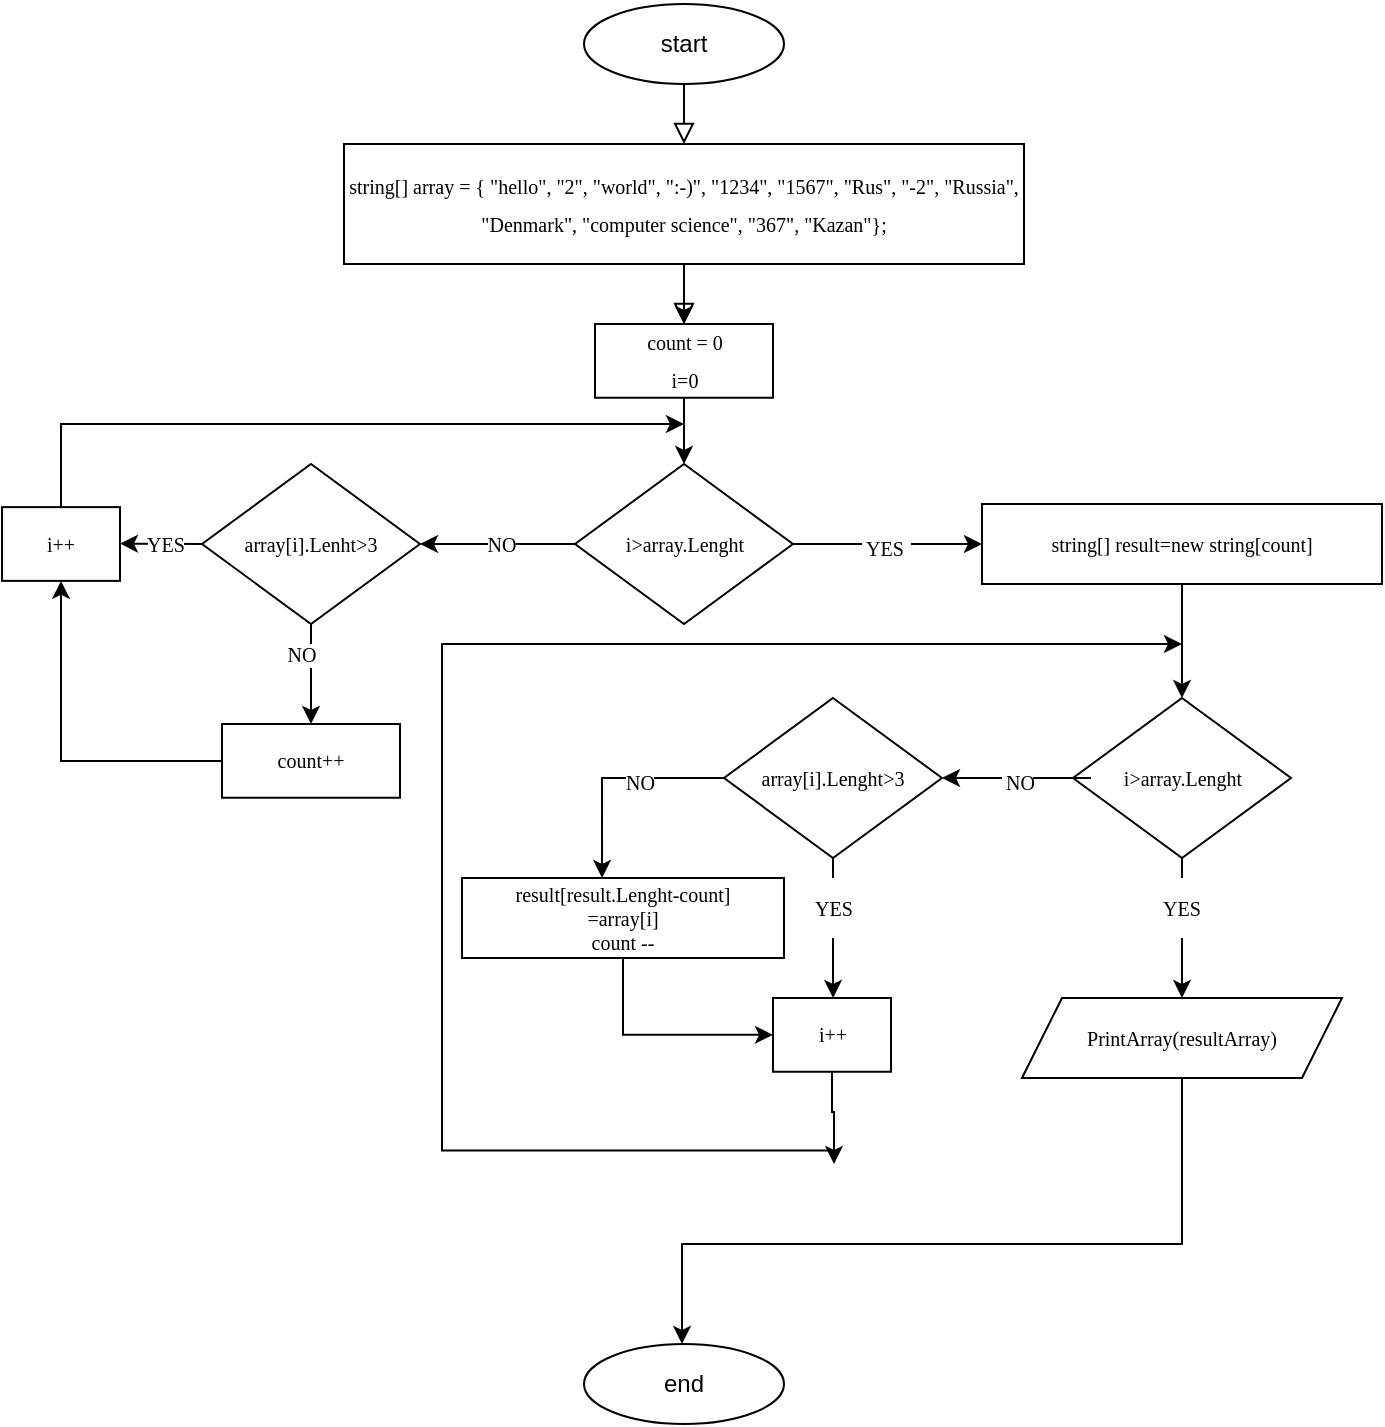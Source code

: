 <mxfile version="20.6.2" type="device"><diagram id="C5RBs43oDa-KdzZeNtuy" name="Page-1"><mxGraphModel dx="2044" dy="1034" grid="1" gridSize="10" guides="1" tooltips="1" connect="1" arrows="1" fold="1" page="1" pageScale="1" pageWidth="827" pageHeight="1169" math="0" shadow="0"><root><mxCell id="WIyWlLk6GJQsqaUBKTNV-0"/><mxCell id="WIyWlLk6GJQsqaUBKTNV-1" parent="WIyWlLk6GJQsqaUBKTNV-0"/><mxCell id="WIyWlLk6GJQsqaUBKTNV-2" value="" style="rounded=0;html=1;jettySize=auto;orthogonalLoop=1;fontSize=11;endArrow=block;endFill=0;endSize=8;strokeWidth=1;shadow=0;labelBackgroundColor=none;edgeStyle=orthogonalEdgeStyle;exitX=0.5;exitY=1;exitDx=0;exitDy=0;" parent="WIyWlLk6GJQsqaUBKTNV-1" source="valqQN0q5Vhl4g9T8nOZ-1" target="valqQN0q5Vhl4g9T8nOZ-4" edge="1"><mxGeometry relative="1" as="geometry"><mxPoint x="401" y="90" as="sourcePoint"/><mxPoint x="401" y="70" as="targetPoint"/><Array as="points"><mxPoint x="401" y="80"/><mxPoint x="401" y="80"/></Array></mxGeometry></mxCell><mxCell id="valqQN0q5Vhl4g9T8nOZ-1" value="&lt;div style=&quot;text-align: justify;&quot;&gt;&lt;br&gt;&lt;/div&gt;&lt;span style=&quot;color: rgb(0, 0, 0); font-family: Helvetica; font-size: 12px; font-style: normal; font-variant-ligatures: normal; font-variant-caps: normal; font-weight: 400; letter-spacing: normal; orphans: 2; text-indent: 0px; text-transform: none; widows: 2; word-spacing: 0px; -webkit-text-stroke-width: 0px; background-color: rgb(248, 249, 250); text-decoration-thickness: initial; text-decoration-style: initial; text-decoration-color: initial; float: none; display: inline !important;&quot;&gt;&lt;div style=&quot;text-align: justify;&quot;&gt;start&lt;/div&gt;&lt;/span&gt;&lt;div style=&quot;text-align: justify;&quot;&gt;&lt;br&gt;&lt;/div&gt;" style="ellipse;whiteSpace=wrap;html=1;align=center;" vertex="1" parent="WIyWlLk6GJQsqaUBKTNV-1"><mxGeometry x="351" y="10" width="100" height="40" as="geometry"/></mxCell><mxCell id="valqQN0q5Vhl4g9T8nOZ-9" value="" style="edgeStyle=orthogonalEdgeStyle;rounded=0;orthogonalLoop=1;jettySize=auto;html=1;fontFamily=Verdana;fontSize=10;fontColor=#000000;" edge="1" parent="WIyWlLk6GJQsqaUBKTNV-1" source="valqQN0q5Vhl4g9T8nOZ-4" target="valqQN0q5Vhl4g9T8nOZ-7"><mxGeometry relative="1" as="geometry"/></mxCell><mxCell id="valqQN0q5Vhl4g9T8nOZ-4" value="&lt;div style=&quot;font-size: 10px; line-height: 19px;&quot;&gt;&lt;div style=&quot;font-size: 10px;&quot;&gt;&lt;span style=&quot;background-color: rgb(255, 255, 255); font-size: 10px;&quot;&gt;&lt;span style=&quot;font-size: 10px;&quot;&gt;string&lt;/span&gt;[] &lt;span style=&quot;font-size: 10px;&quot;&gt;array&lt;/span&gt; = { &lt;span style=&quot;font-size: 10px;&quot;&gt;&quot;hello&quot;&lt;/span&gt;, &lt;span style=&quot;font-size: 10px;&quot;&gt;&quot;2&quot;&lt;/span&gt;, &lt;span style=&quot;font-size: 10px;&quot;&gt;&quot;world&quot;&lt;/span&gt;, &lt;span style=&quot;font-size: 10px;&quot;&gt;&quot;:-)&quot;&lt;/span&gt;, &lt;span style=&quot;font-size: 10px;&quot;&gt;&quot;1234&quot;&lt;/span&gt;, &lt;span style=&quot;font-size: 10px;&quot;&gt;&quot;1567&quot;&lt;/span&gt;, &lt;span style=&quot;font-size: 10px;&quot;&gt;&quot;Rus&quot;&lt;/span&gt;,&amp;nbsp;&lt;/span&gt;&quot;-2&quot;&lt;span style=&quot;background-color: rgb(255, 255, 255);&quot;&gt;, &lt;/span&gt;&quot;Russia&quot;&lt;span style=&quot;background-color: rgb(255, 255, 255);&quot;&gt;, &lt;/span&gt;&quot;Denmark&quot;&lt;span style=&quot;background-color: rgb(255, 255, 255);&quot;&gt;, &lt;/span&gt;&quot;computer science&quot;&lt;span style=&quot;background-color: rgb(255, 255, 255);&quot;&gt;, &lt;/span&gt;&quot;367&quot;&lt;span style=&quot;background-color: rgb(255, 255, 255);&quot;&gt;, &lt;/span&gt;&quot;Kazan&quot;&lt;span style=&quot;background-color: rgb(255, 255, 255);&quot;&gt;};&lt;/span&gt;&lt;/div&gt;&lt;/div&gt;" style="rounded=0;whiteSpace=wrap;html=1;fillColor=none;fontFamily=Verdana;fontColor=#000000;fontSize=10;" vertex="1" parent="WIyWlLk6GJQsqaUBKTNV-1"><mxGeometry x="231" y="80" width="340" height="60" as="geometry"/></mxCell><mxCell id="valqQN0q5Vhl4g9T8nOZ-6" value="" style="rounded=0;html=1;jettySize=auto;orthogonalLoop=1;fontSize=11;endArrow=block;endFill=0;endSize=8;strokeWidth=1;shadow=0;labelBackgroundColor=none;edgeStyle=orthogonalEdgeStyle;entryX=0.5;entryY=0;entryDx=0;entryDy=0;" edge="1" parent="WIyWlLk6GJQsqaUBKTNV-1"><mxGeometry relative="1" as="geometry"><mxPoint x="401" y="140" as="sourcePoint"/><mxPoint x="401" y="170" as="targetPoint"/><Array as="points"><mxPoint x="401" y="140"/><mxPoint x="401" y="140"/></Array></mxGeometry></mxCell><mxCell id="valqQN0q5Vhl4g9T8nOZ-13" value="" style="edgeStyle=orthogonalEdgeStyle;rounded=0;orthogonalLoop=1;jettySize=auto;html=1;fontFamily=Verdana;fontSize=10;fontColor=#000000;" edge="1" parent="WIyWlLk6GJQsqaUBKTNV-1" source="valqQN0q5Vhl4g9T8nOZ-7" target="valqQN0q5Vhl4g9T8nOZ-8"><mxGeometry relative="1" as="geometry"/></mxCell><mxCell id="valqQN0q5Vhl4g9T8nOZ-7" value="&lt;div style=&quot;font-size: 10px; line-height: 19px;&quot;&gt;&lt;div style=&quot;font-size: 10px;&quot;&gt;&lt;span style=&quot;background-color: rgb(255, 255, 255);&quot;&gt;count = 0&lt;/span&gt;&lt;/div&gt;&lt;div style=&quot;font-size: 10px;&quot;&gt;&lt;span style=&quot;background-color: rgb(255, 255, 255);&quot;&gt;i=0&lt;/span&gt;&lt;/div&gt;&lt;/div&gt;" style="rounded=0;whiteSpace=wrap;html=1;fillColor=none;fontFamily=Verdana;fontColor=#000000;fontSize=10;" vertex="1" parent="WIyWlLk6GJQsqaUBKTNV-1"><mxGeometry x="356.5" y="170" width="89" height="36.88" as="geometry"/></mxCell><mxCell id="valqQN0q5Vhl4g9T8nOZ-46" value="" style="edgeStyle=orthogonalEdgeStyle;rounded=0;orthogonalLoop=1;jettySize=auto;html=1;fontFamily=Verdana;fontSize=10;fontColor=#000000;" edge="1" parent="WIyWlLk6GJQsqaUBKTNV-1" source="valqQN0q5Vhl4g9T8nOZ-8" target="valqQN0q5Vhl4g9T8nOZ-45"><mxGeometry relative="1" as="geometry"/></mxCell><mxCell id="valqQN0q5Vhl4g9T8nOZ-59" value="" style="edgeStyle=orthogonalEdgeStyle;rounded=0;orthogonalLoop=1;jettySize=auto;html=1;fontFamily=Verdana;fontSize=10;fontColor=#000000;startArrow=none;" edge="1" parent="WIyWlLk6GJQsqaUBKTNV-1" source="valqQN0q5Vhl4g9T8nOZ-60" target="valqQN0q5Vhl4g9T8nOZ-14"><mxGeometry relative="1" as="geometry"/></mxCell><mxCell id="valqQN0q5Vhl4g9T8nOZ-8" value="&lt;div style=&quot;&quot;&gt;&lt;span style=&quot;background-color: rgb(255, 255, 255);&quot;&gt;i&amp;gt;array.Lenght&lt;/span&gt;&lt;/div&gt;" style="rhombus;whiteSpace=wrap;html=1;labelBackgroundColor=#FFFFFF;fontFamily=Verdana;fontSize=10;fontColor=#000000;fillColor=none;" vertex="1" parent="WIyWlLk6GJQsqaUBKTNV-1"><mxGeometry x="346.5" y="240" width="109" height="80" as="geometry"/></mxCell><mxCell id="valqQN0q5Vhl4g9T8nOZ-24" value="" style="edgeStyle=orthogonalEdgeStyle;rounded=0;orthogonalLoop=1;jettySize=auto;html=1;fontFamily=Verdana;fontSize=10;fontColor=#000000;" edge="1" parent="WIyWlLk6GJQsqaUBKTNV-1" source="valqQN0q5Vhl4g9T8nOZ-14" target="valqQN0q5Vhl4g9T8nOZ-20"><mxGeometry relative="1" as="geometry"/></mxCell><mxCell id="valqQN0q5Vhl4g9T8nOZ-14" value="string[] result=new string[count]" style="rounded=0;whiteSpace=wrap;html=1;labelBackgroundColor=#FFFFFF;fontFamily=Verdana;fontSize=10;fontColor=#000000;fillColor=none;" vertex="1" parent="WIyWlLk6GJQsqaUBKTNV-1"><mxGeometry x="550" y="260" width="200" height="40" as="geometry"/></mxCell><mxCell id="valqQN0q5Vhl4g9T8nOZ-26" value="" style="edgeStyle=orthogonalEdgeStyle;rounded=0;orthogonalLoop=1;jettySize=auto;html=1;fontFamily=Verdana;fontSize=10;fontColor=#000000;startArrow=none;" edge="1" parent="WIyWlLk6GJQsqaUBKTNV-1" source="valqQN0q5Vhl4g9T8nOZ-27" target="valqQN0q5Vhl4g9T8nOZ-25"><mxGeometry relative="1" as="geometry"/></mxCell><mxCell id="valqQN0q5Vhl4g9T8nOZ-30" value="" style="edgeStyle=orthogonalEdgeStyle;rounded=0;orthogonalLoop=1;jettySize=auto;html=1;fontFamily=Verdana;fontSize=10;fontColor=#000000;startArrow=none;" edge="1" parent="WIyWlLk6GJQsqaUBKTNV-1" source="valqQN0q5Vhl4g9T8nOZ-31" target="valqQN0q5Vhl4g9T8nOZ-23"><mxGeometry relative="1" as="geometry"/></mxCell><mxCell id="valqQN0q5Vhl4g9T8nOZ-20" value="&lt;div style=&quot;&quot;&gt;&lt;span style=&quot;background-color: rgb(255, 255, 255);&quot;&gt;i&amp;gt;array.Lenght&lt;/span&gt;&lt;/div&gt;" style="rhombus;whiteSpace=wrap;html=1;labelBackgroundColor=#FFFFFF;fontFamily=Verdana;fontSize=10;fontColor=#000000;fillColor=none;" vertex="1" parent="WIyWlLk6GJQsqaUBKTNV-1"><mxGeometry x="595.5" y="357" width="109" height="80" as="geometry"/></mxCell><mxCell id="valqQN0q5Vhl4g9T8nOZ-64" style="edgeStyle=orthogonalEdgeStyle;rounded=0;orthogonalLoop=1;jettySize=auto;html=1;fontFamily=Verdana;fontSize=10;fontColor=#000000;entryX=0.435;entryY=0;entryDx=0;entryDy=0;entryPerimeter=0;" edge="1" parent="WIyWlLk6GJQsqaUBKTNV-1" source="valqQN0q5Vhl4g9T8nOZ-23" target="valqQN0q5Vhl4g9T8nOZ-62"><mxGeometry relative="1" as="geometry"><mxPoint x="394.909" y="417.067" as="targetPoint"/><Array as="points"><mxPoint x="360" y="397"/></Array></mxGeometry></mxCell><mxCell id="valqQN0q5Vhl4g9T8nOZ-23" value="&lt;div style=&quot;&quot;&gt;array[i].Lenght&amp;gt;3&lt;/div&gt;" style="rhombus;whiteSpace=wrap;html=1;labelBackgroundColor=#FFFFFF;fontFamily=Verdana;fontSize=10;fontColor=#000000;fillColor=none;" vertex="1" parent="WIyWlLk6GJQsqaUBKTNV-1"><mxGeometry x="421" y="357" width="109" height="80" as="geometry"/></mxCell><mxCell id="valqQN0q5Vhl4g9T8nOZ-75" style="edgeStyle=orthogonalEdgeStyle;rounded=0;orthogonalLoop=1;jettySize=auto;html=1;fontFamily=Verdana;fontSize=10;fontColor=#000000;" edge="1" parent="WIyWlLk6GJQsqaUBKTNV-1" source="valqQN0q5Vhl4g9T8nOZ-25"><mxGeometry relative="1" as="geometry"><mxPoint x="400" y="680" as="targetPoint"/><Array as="points"><mxPoint x="650" y="630"/><mxPoint x="400" y="630"/></Array></mxGeometry></mxCell><mxCell id="valqQN0q5Vhl4g9T8nOZ-25" value="PrintArray(resultArray)" style="shape=parallelogram;perimeter=parallelogramPerimeter;whiteSpace=wrap;html=1;fixedSize=1;labelBackgroundColor=#FFFFFF;fontFamily=Verdana;fontSize=10;fontColor=#000000;fillColor=none;" vertex="1" parent="WIyWlLk6GJQsqaUBKTNV-1"><mxGeometry x="570" y="507" width="160" height="40" as="geometry"/></mxCell><mxCell id="valqQN0q5Vhl4g9T8nOZ-27" value="YES" style="text;html=1;strokeColor=none;fillColor=none;align=center;verticalAlign=middle;whiteSpace=wrap;rounded=0;labelBackgroundColor=#FFFFFF;fontFamily=Verdana;fontSize=10;fontColor=#000000;" vertex="1" parent="WIyWlLk6GJQsqaUBKTNV-1"><mxGeometry x="620" y="447" width="60" height="30" as="geometry"/></mxCell><mxCell id="valqQN0q5Vhl4g9T8nOZ-29" value="" style="edgeStyle=orthogonalEdgeStyle;rounded=0;orthogonalLoop=1;jettySize=auto;html=1;fontFamily=Verdana;fontSize=10;fontColor=#000000;endArrow=none;" edge="1" parent="WIyWlLk6GJQsqaUBKTNV-1" source="valqQN0q5Vhl4g9T8nOZ-20" target="valqQN0q5Vhl4g9T8nOZ-27"><mxGeometry relative="1" as="geometry"><mxPoint x="650" y="437" as="sourcePoint"/><mxPoint x="650" y="487" as="targetPoint"/><Array as="points"><mxPoint x="650" y="447"/><mxPoint x="650" y="447"/></Array></mxGeometry></mxCell><mxCell id="valqQN0q5Vhl4g9T8nOZ-31" value="&lt;span style=&quot;color: rgb(0, 0, 0); font-family: Verdana; font-size: 10px; font-style: normal; font-variant-ligatures: normal; font-variant-caps: normal; font-weight: 400; letter-spacing: normal; orphans: 2; text-align: center; text-indent: 0px; text-transform: none; widows: 2; word-spacing: 0px; -webkit-text-stroke-width: 0px; background-color: rgb(255, 255, 255); text-decoration-thickness: initial; text-decoration-style: initial; text-decoration-color: initial; float: none; display: inline !important;&quot;&gt;NO&lt;/span&gt;" style="text;whiteSpace=wrap;html=1;fontSize=10;fontFamily=Verdana;fontColor=#000000;" vertex="1" parent="WIyWlLk6GJQsqaUBKTNV-1"><mxGeometry x="560" y="387" width="24.5" height="20" as="geometry"/></mxCell><mxCell id="valqQN0q5Vhl4g9T8nOZ-32" value="" style="edgeStyle=orthogonalEdgeStyle;rounded=0;orthogonalLoop=1;jettySize=auto;html=1;fontFamily=Verdana;fontSize=10;fontColor=#000000;endArrow=none;" edge="1" parent="WIyWlLk6GJQsqaUBKTNV-1" source="valqQN0q5Vhl4g9T8nOZ-20" target="valqQN0q5Vhl4g9T8nOZ-31"><mxGeometry relative="1" as="geometry"><mxPoint x="595.5" y="397" as="sourcePoint"/><mxPoint x="530" y="397" as="targetPoint"/></mxGeometry></mxCell><mxCell id="valqQN0q5Vhl4g9T8nOZ-36" value="" style="edgeStyle=orthogonalEdgeStyle;rounded=0;orthogonalLoop=1;jettySize=auto;html=1;fontFamily=Verdana;fontSize=10;fontColor=#000000;startArrow=none;" edge="1" parent="WIyWlLk6GJQsqaUBKTNV-1" source="valqQN0q5Vhl4g9T8nOZ-37"><mxGeometry relative="1" as="geometry"><mxPoint x="475.567" y="507" as="targetPoint"/></mxGeometry></mxCell><mxCell id="valqQN0q5Vhl4g9T8nOZ-37" value="YES" style="text;html=1;strokeColor=none;fillColor=none;align=center;verticalAlign=middle;whiteSpace=wrap;rounded=0;labelBackgroundColor=#FFFFFF;fontFamily=Verdana;fontSize=10;fontColor=#000000;" vertex="1" parent="WIyWlLk6GJQsqaUBKTNV-1"><mxGeometry x="445.5" y="447" width="60" height="30" as="geometry"/></mxCell><mxCell id="valqQN0q5Vhl4g9T8nOZ-38" value="" style="edgeStyle=orthogonalEdgeStyle;rounded=0;orthogonalLoop=1;jettySize=auto;html=1;fontFamily=Verdana;fontSize=10;fontColor=#000000;endArrow=none;" edge="1" parent="WIyWlLk6GJQsqaUBKTNV-1" target="valqQN0q5Vhl4g9T8nOZ-37"><mxGeometry relative="1" as="geometry"><mxPoint x="475.5" y="437" as="sourcePoint"/><mxPoint x="475.5" y="487" as="targetPoint"/><Array as="points"><mxPoint x="475.5" y="447"/><mxPoint x="475.5" y="447"/></Array></mxGeometry></mxCell><mxCell id="valqQN0q5Vhl4g9T8nOZ-50" value="" style="edgeStyle=orthogonalEdgeStyle;rounded=0;orthogonalLoop=1;jettySize=auto;html=1;fontFamily=Verdana;fontSize=10;fontColor=#000000;" edge="1" parent="WIyWlLk6GJQsqaUBKTNV-1" source="valqQN0q5Vhl4g9T8nOZ-45" target="valqQN0q5Vhl4g9T8nOZ-49"><mxGeometry relative="1" as="geometry"/></mxCell><mxCell id="valqQN0q5Vhl4g9T8nOZ-45" value="&lt;div style=&quot;&quot;&gt;&lt;span style=&quot;background-color: rgb(255, 255, 255);&quot;&gt;array[i].Lenht&amp;gt;3&lt;/span&gt;&lt;/div&gt;" style="rhombus;whiteSpace=wrap;html=1;labelBackgroundColor=#FFFFFF;fontFamily=Verdana;fontSize=10;fontColor=#000000;fillColor=none;" vertex="1" parent="WIyWlLk6GJQsqaUBKTNV-1"><mxGeometry x="160" y="240" width="109" height="80" as="geometry"/></mxCell><mxCell id="valqQN0q5Vhl4g9T8nOZ-47" value="NO" style="text;html=1;strokeColor=none;fillColor=none;align=center;verticalAlign=middle;whiteSpace=wrap;rounded=0;labelBackgroundColor=#FFFFFF;fontFamily=Verdana;fontSize=10;fontColor=#000000;" vertex="1" parent="WIyWlLk6GJQsqaUBKTNV-1"><mxGeometry x="280" y="265" width="60" height="30" as="geometry"/></mxCell><mxCell id="valqQN0q5Vhl4g9T8nOZ-54" style="edgeStyle=orthogonalEdgeStyle;rounded=0;orthogonalLoop=1;jettySize=auto;html=1;entryX=0.5;entryY=1;entryDx=0;entryDy=0;fontFamily=Verdana;fontSize=10;fontColor=#000000;" edge="1" parent="WIyWlLk6GJQsqaUBKTNV-1" source="valqQN0q5Vhl4g9T8nOZ-49" target="valqQN0q5Vhl4g9T8nOZ-53"><mxGeometry relative="1" as="geometry"/></mxCell><mxCell id="valqQN0q5Vhl4g9T8nOZ-49" value="&lt;div style=&quot;font-size: 10px; line-height: 19px;&quot;&gt;&lt;div style=&quot;font-size: 10px;&quot;&gt;&lt;span style=&quot;background-color: rgb(255, 255, 255);&quot;&gt;count++&lt;/span&gt;&lt;/div&gt;&lt;/div&gt;" style="rounded=0;whiteSpace=wrap;html=1;fillColor=none;fontFamily=Verdana;fontColor=#000000;fontSize=10;" vertex="1" parent="WIyWlLk6GJQsqaUBKTNV-1"><mxGeometry x="170" y="370" width="89" height="36.88" as="geometry"/></mxCell><mxCell id="valqQN0q5Vhl4g9T8nOZ-51" value="NO" style="text;html=1;strokeColor=none;fillColor=none;align=center;verticalAlign=middle;whiteSpace=wrap;rounded=0;labelBackgroundColor=#FFFFFF;fontFamily=Verdana;fontSize=10;fontColor=#000000;" vertex="1" parent="WIyWlLk6GJQsqaUBKTNV-1"><mxGeometry x="180" y="320" width="60" height="30" as="geometry"/></mxCell><mxCell id="valqQN0q5Vhl4g9T8nOZ-57" style="edgeStyle=orthogonalEdgeStyle;rounded=0;orthogonalLoop=1;jettySize=auto;html=1;fontFamily=Verdana;fontSize=10;fontColor=#000000;" edge="1" parent="WIyWlLk6GJQsqaUBKTNV-1" source="valqQN0q5Vhl4g9T8nOZ-53"><mxGeometry relative="1" as="geometry"><mxPoint x="401" y="220" as="targetPoint"/><Array as="points"><mxPoint x="90" y="220"/></Array></mxGeometry></mxCell><mxCell id="valqQN0q5Vhl4g9T8nOZ-53" value="&lt;div style=&quot;font-size: 10px; line-height: 19px;&quot;&gt;&lt;div style=&quot;font-size: 10px;&quot;&gt;&lt;span style=&quot;background-color: rgb(255, 255, 255);&quot;&gt;i++&lt;/span&gt;&lt;/div&gt;&lt;/div&gt;" style="rounded=0;whiteSpace=wrap;html=1;fillColor=none;fontFamily=Verdana;fontColor=#000000;fontSize=10;" vertex="1" parent="WIyWlLk6GJQsqaUBKTNV-1"><mxGeometry x="60" y="261.56" width="59" height="36.88" as="geometry"/></mxCell><mxCell id="valqQN0q5Vhl4g9T8nOZ-55" value="" style="edgeStyle=orthogonalEdgeStyle;rounded=0;orthogonalLoop=1;jettySize=auto;html=1;fontFamily=Verdana;fontSize=10;fontColor=#000000;" edge="1" parent="WIyWlLk6GJQsqaUBKTNV-1"><mxGeometry relative="1" as="geometry"><mxPoint x="160" y="280" as="sourcePoint"/><mxPoint x="119" y="279.75" as="targetPoint"/><Array as="points"><mxPoint x="119" y="280"/></Array></mxGeometry></mxCell><mxCell id="valqQN0q5Vhl4g9T8nOZ-56" value="YES" style="text;html=1;strokeColor=none;fillColor=none;align=center;verticalAlign=middle;whiteSpace=wrap;rounded=0;labelBackgroundColor=#FFFFFF;fontFamily=Verdana;fontSize=10;fontColor=#000000;" vertex="1" parent="WIyWlLk6GJQsqaUBKTNV-1"><mxGeometry x="120" y="265" width="43.5" height="30" as="geometry"/></mxCell><mxCell id="valqQN0q5Vhl4g9T8nOZ-60" value="&lt;span style=&quot;color: rgb(0, 0, 0); font-family: Verdana; font-size: 10px; font-style: normal; font-variant-ligatures: normal; font-variant-caps: normal; font-weight: 400; letter-spacing: normal; orphans: 2; text-align: center; text-indent: 0px; text-transform: none; widows: 2; word-spacing: 0px; -webkit-text-stroke-width: 0px; background-color: rgb(255, 255, 255); text-decoration-thickness: initial; text-decoration-style: initial; text-decoration-color: initial; float: none; display: inline !important;&quot;&gt;YES&lt;/span&gt;" style="text;whiteSpace=wrap;html=1;fontSize=10;fontFamily=Verdana;fontColor=#000000;" vertex="1" parent="WIyWlLk6GJQsqaUBKTNV-1"><mxGeometry x="490" y="270" width="24.5" height="20" as="geometry"/></mxCell><mxCell id="valqQN0q5Vhl4g9T8nOZ-61" value="" style="edgeStyle=orthogonalEdgeStyle;rounded=0;orthogonalLoop=1;jettySize=auto;html=1;fontFamily=Verdana;fontSize=10;fontColor=#000000;endArrow=none;" edge="1" parent="WIyWlLk6GJQsqaUBKTNV-1" source="valqQN0q5Vhl4g9T8nOZ-8" target="valqQN0q5Vhl4g9T8nOZ-60"><mxGeometry relative="1" as="geometry"><mxPoint x="455.5" y="280" as="sourcePoint"/><mxPoint x="550" y="280" as="targetPoint"/></mxGeometry></mxCell><mxCell id="valqQN0q5Vhl4g9T8nOZ-67" style="edgeStyle=orthogonalEdgeStyle;rounded=0;orthogonalLoop=1;jettySize=auto;html=1;entryX=0;entryY=0.5;entryDx=0;entryDy=0;fontFamily=Verdana;fontSize=10;fontColor=#000000;" edge="1" parent="WIyWlLk6GJQsqaUBKTNV-1" source="valqQN0q5Vhl4g9T8nOZ-62" target="valqQN0q5Vhl4g9T8nOZ-66"><mxGeometry relative="1" as="geometry"/></mxCell><mxCell id="valqQN0q5Vhl4g9T8nOZ-62" value="result[result.Lenght-count]&lt;br&gt;=array[i]&lt;br&gt;count --" style="rounded=0;whiteSpace=wrap;html=1;labelBackgroundColor=#FFFFFF;fontFamily=Verdana;fontSize=10;fontColor=#000000;fillColor=none;" vertex="1" parent="WIyWlLk6GJQsqaUBKTNV-1"><mxGeometry x="290" y="447" width="161" height="40" as="geometry"/></mxCell><mxCell id="valqQN0q5Vhl4g9T8nOZ-65" value="&lt;span style=&quot;color: rgb(0, 0, 0); font-family: Verdana; font-size: 10px; font-style: normal; font-variant-ligatures: normal; font-variant-caps: normal; font-weight: 400; letter-spacing: normal; orphans: 2; text-align: center; text-indent: 0px; text-transform: none; widows: 2; word-spacing: 0px; -webkit-text-stroke-width: 0px; background-color: rgb(255, 255, 255); text-decoration-thickness: initial; text-decoration-style: initial; text-decoration-color: initial; float: none; display: inline !important;&quot;&gt;NO&lt;/span&gt;" style="text;whiteSpace=wrap;html=1;fontSize=10;fontFamily=Verdana;fontColor=#000000;" vertex="1" parent="WIyWlLk6GJQsqaUBKTNV-1"><mxGeometry x="370" y="387" width="24.5" height="20" as="geometry"/></mxCell><mxCell id="valqQN0q5Vhl4g9T8nOZ-69" style="edgeStyle=orthogonalEdgeStyle;rounded=0;orthogonalLoop=1;jettySize=auto;html=1;fontFamily=Verdana;fontSize=10;fontColor=#000000;" edge="1" parent="WIyWlLk6GJQsqaUBKTNV-1" source="valqQN0q5Vhl4g9T8nOZ-66"><mxGeometry relative="1" as="geometry"><mxPoint x="476" y="590" as="targetPoint"/><Array as="points"><mxPoint x="475" y="564"/><mxPoint x="476" y="564"/></Array></mxGeometry></mxCell><mxCell id="valqQN0q5Vhl4g9T8nOZ-66" value="&lt;div style=&quot;font-size: 10px; line-height: 19px;&quot;&gt;&lt;div style=&quot;font-size: 10px;&quot;&gt;&lt;span style=&quot;background-color: rgb(255, 255, 255);&quot;&gt;i++&lt;/span&gt;&lt;/div&gt;&lt;/div&gt;" style="rounded=0;whiteSpace=wrap;html=1;fillColor=none;fontFamily=Verdana;fontColor=#000000;fontSize=10;" vertex="1" parent="WIyWlLk6GJQsqaUBKTNV-1"><mxGeometry x="445.5" y="507" width="59" height="36.88" as="geometry"/></mxCell><mxCell id="valqQN0q5Vhl4g9T8nOZ-71" style="rounded=0;orthogonalLoop=1;jettySize=auto;html=1;fontFamily=Verdana;fontSize=10;fontColor=#000000;edgeStyle=orthogonalEdgeStyle;" edge="1" parent="WIyWlLk6GJQsqaUBKTNV-1"><mxGeometry relative="1" as="geometry"><mxPoint x="476.05" y="583.25" as="sourcePoint"/><mxPoint x="650" y="330" as="targetPoint"/><Array as="points"><mxPoint x="280" y="583"/><mxPoint x="280" y="330"/></Array></mxGeometry></mxCell><mxCell id="valqQN0q5Vhl4g9T8nOZ-76" value="&lt;div style=&quot;text-align: justify;&quot;&gt;end&lt;/div&gt;" style="ellipse;whiteSpace=wrap;html=1;align=center;" vertex="1" parent="WIyWlLk6GJQsqaUBKTNV-1"><mxGeometry x="351" y="680" width="100" height="40" as="geometry"/></mxCell></root></mxGraphModel></diagram></mxfile>